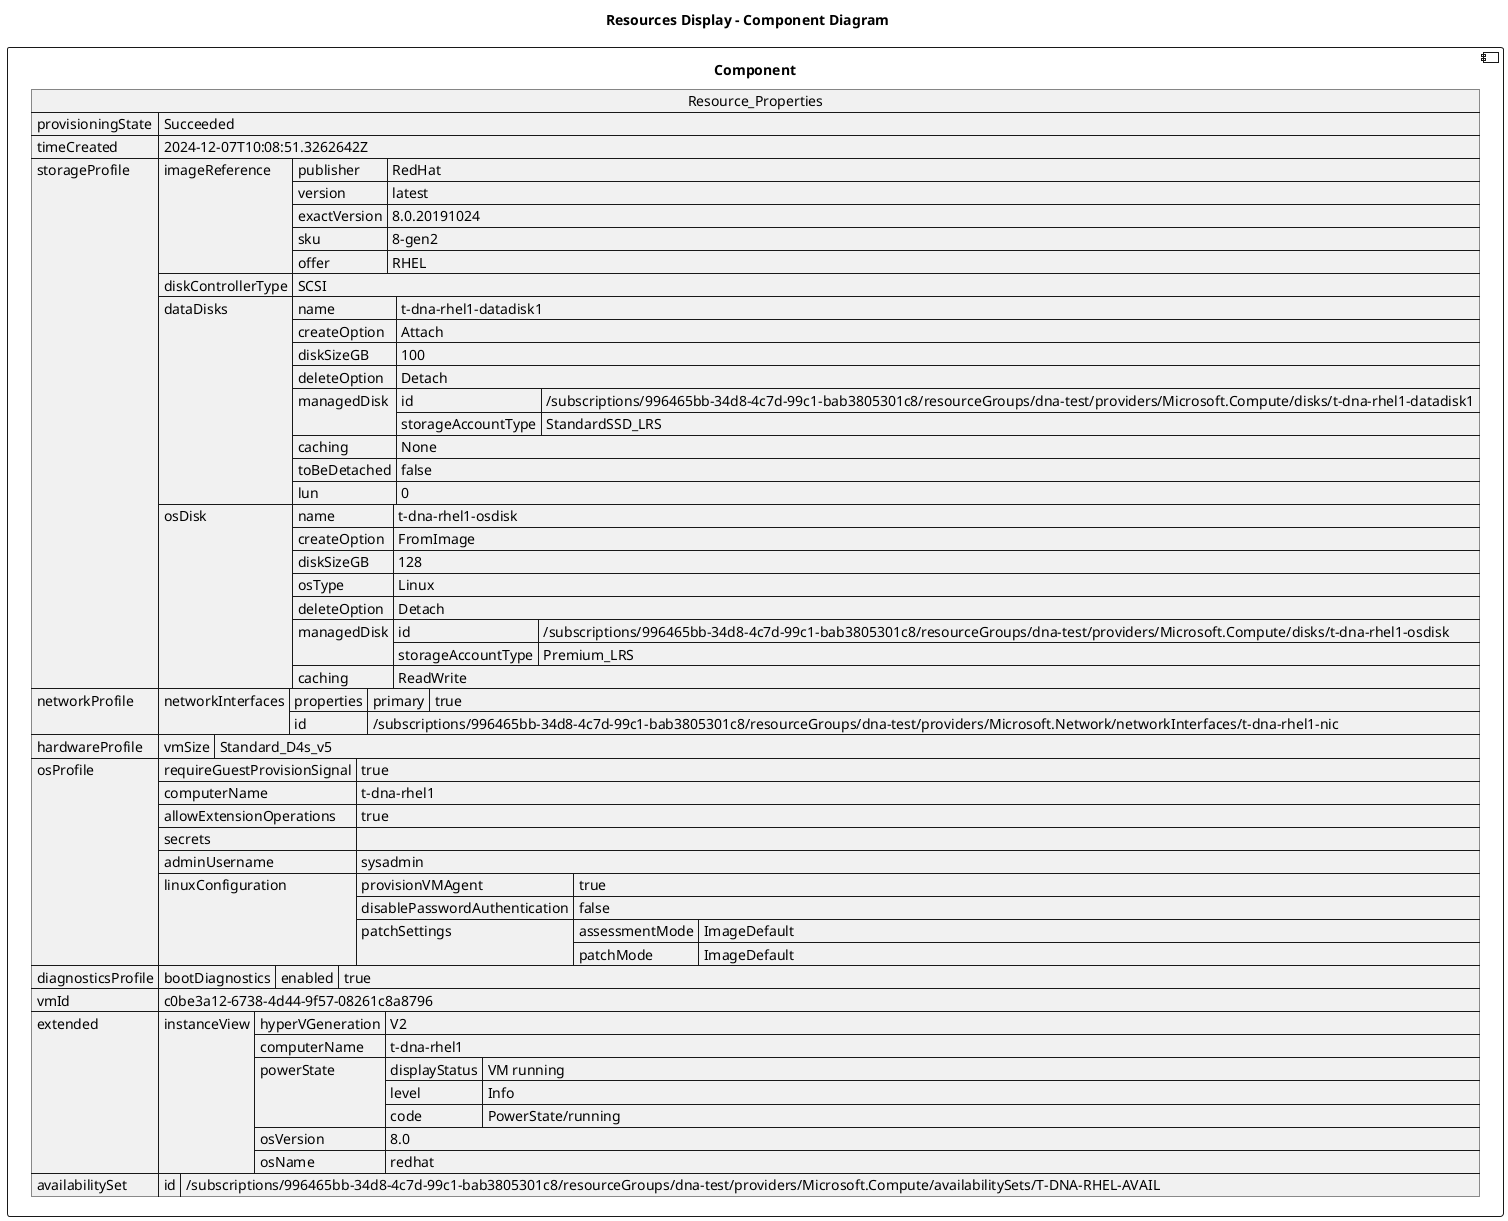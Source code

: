 @startuml

title Resources Display - Component Diagram

component Component {

json  Resource_Properties {
  "provisioningState": "Succeeded",
  "timeCreated": "2024-12-07T10:08:51.3262642Z",
  "storageProfile": {
    "imageReference": {
      "publisher": "RedHat",
      "version": "latest",
      "exactVersion": "8.0.20191024",
      "sku": "8-gen2",
      "offer": "RHEL"
    },
    "diskControllerType": "SCSI",
    "dataDisks": [
      {
        "name": "t-dna-rhel1-datadisk1",
        "createOption": "Attach",
        "diskSizeGB": 100,
        "deleteOption": "Detach",
        "managedDisk": {
          "id": "/subscriptions/996465bb-34d8-4c7d-99c1-bab3805301c8/resourceGroups/dna-test/providers/Microsoft.Compute/disks/t-dna-rhel1-datadisk1",
          "storageAccountType": "StandardSSD_LRS"
        },
        "caching": "None",
        "toBeDetached": false,
        "lun": 0
      }
    ],
    "osDisk": {
      "name": "t-dna-rhel1-osdisk",
      "createOption": "FromImage",
      "diskSizeGB": 128,
      "osType": "Linux",
      "deleteOption": "Detach",
      "managedDisk": {
        "id": "/subscriptions/996465bb-34d8-4c7d-99c1-bab3805301c8/resourceGroups/dna-test/providers/Microsoft.Compute/disks/t-dna-rhel1-osdisk",
        "storageAccountType": "Premium_LRS"
      },
      "caching": "ReadWrite"
    }
  },
  "networkProfile": {
    "networkInterfaces": [
      {
        "properties": {
          "primary": true
        },
        "id": "/subscriptions/996465bb-34d8-4c7d-99c1-bab3805301c8/resourceGroups/dna-test/providers/Microsoft.Network/networkInterfaces/t-dna-rhel1-nic"
      }
    ]
  },
  "hardwareProfile": {
    "vmSize": "Standard_D4s_v5"
  },
  "osProfile": {
    "requireGuestProvisionSignal": true,
    "computerName": "t-dna-rhel1",
    "allowExtensionOperations": true,
    "secrets": [],
    "adminUsername": "sysadmin",
    "linuxConfiguration": {
      "provisionVMAgent": true,
      "disablePasswordAuthentication": false,
      "patchSettings": {
        "assessmentMode": "ImageDefault",
        "patchMode": "ImageDefault"
      }
    }
  },
  "diagnosticsProfile": {
    "bootDiagnostics": {
      "enabled": true
    }
  },
  "vmId": "c0be3a12-6738-4d44-9f57-08261c8a8796",
  "extended": {
    "instanceView": {
      "hyperVGeneration": "V2",
      "computerName": "t-dna-rhel1",
      "powerState": {
        "displayStatus": "VM running",
        "level": "Info",
        "code": "PowerState/running"
      },
      "osVersion": "8.0",
      "osName": "redhat"
    }
  },
  "availabilitySet": {
    "id": "/subscriptions/996465bb-34d8-4c7d-99c1-bab3805301c8/resourceGroups/dna-test/providers/Microsoft.Compute/availabilitySets/T-DNA-RHEL-AVAIL"
  }
}
}
@enduml
